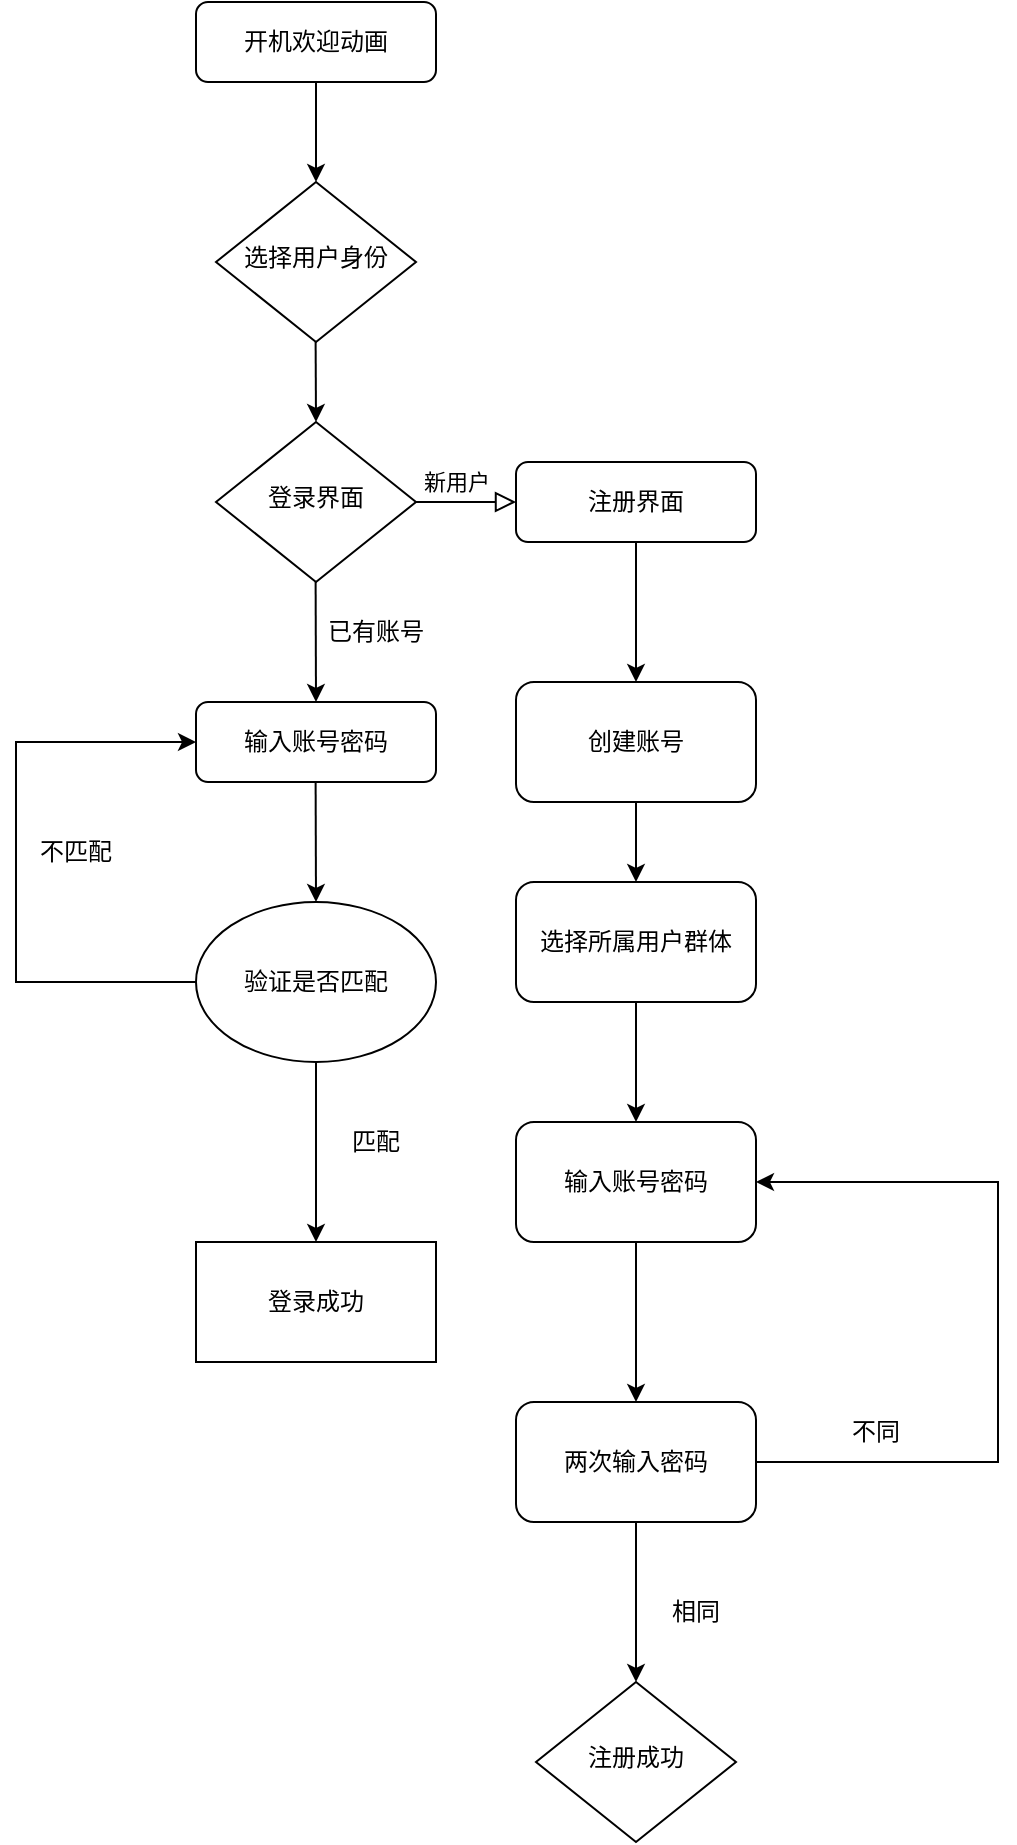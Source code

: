 <mxfile version="26.0.16">
  <diagram id="C5RBs43oDa-KdzZeNtuy" name="Page-1">
    <mxGraphModel dx="505" dy="296" grid="1" gridSize="10" guides="1" tooltips="1" connect="1" arrows="1" fold="1" page="1" pageScale="1" pageWidth="827" pageHeight="1169" math="0" shadow="0">
      <root>
        <mxCell id="WIyWlLk6GJQsqaUBKTNV-0" />
        <mxCell id="WIyWlLk6GJQsqaUBKTNV-1" parent="WIyWlLk6GJQsqaUBKTNV-0" />
        <mxCell id="WIyWlLk6GJQsqaUBKTNV-3" value="开机欢迎动画" style="rounded=1;whiteSpace=wrap;html=1;fontSize=12;glass=0;strokeWidth=1;shadow=0;" parent="WIyWlLk6GJQsqaUBKTNV-1" vertex="1">
          <mxGeometry x="160" y="80" width="120" height="40" as="geometry" />
        </mxCell>
        <mxCell id="WIyWlLk6GJQsqaUBKTNV-6" value="选择用户身份" style="rhombus;whiteSpace=wrap;html=1;shadow=0;fontFamily=Helvetica;fontSize=12;align=center;strokeWidth=1;spacing=6;spacingTop=-4;" parent="WIyWlLk6GJQsqaUBKTNV-1" vertex="1">
          <mxGeometry x="170" y="170" width="100" height="80" as="geometry" />
        </mxCell>
        <mxCell id="WIyWlLk6GJQsqaUBKTNV-9" value="新用户" style="edgeStyle=orthogonalEdgeStyle;rounded=0;html=1;jettySize=auto;orthogonalLoop=1;fontSize=11;endArrow=block;endFill=0;endSize=8;strokeWidth=1;shadow=0;labelBackgroundColor=none;" parent="WIyWlLk6GJQsqaUBKTNV-1" source="WIyWlLk6GJQsqaUBKTNV-10" target="WIyWlLk6GJQsqaUBKTNV-12" edge="1">
          <mxGeometry x="-0.2" y="10" relative="1" as="geometry">
            <mxPoint as="offset" />
          </mxGeometry>
        </mxCell>
        <mxCell id="WIyWlLk6GJQsqaUBKTNV-10" value="登录界面" style="rhombus;whiteSpace=wrap;html=1;shadow=0;fontFamily=Helvetica;fontSize=12;align=center;strokeWidth=1;spacing=6;spacingTop=-4;" parent="WIyWlLk6GJQsqaUBKTNV-1" vertex="1">
          <mxGeometry x="170" y="290" width="100" height="80" as="geometry" />
        </mxCell>
        <mxCell id="WIyWlLk6GJQsqaUBKTNV-11" value="输入账号密码" style="rounded=1;whiteSpace=wrap;html=1;fontSize=12;glass=0;strokeWidth=1;shadow=0;" parent="WIyWlLk6GJQsqaUBKTNV-1" vertex="1">
          <mxGeometry x="160" y="430" width="120" height="40" as="geometry" />
        </mxCell>
        <mxCell id="vXDjpHWLZ2wqyz-XLrXH-14" value="" style="edgeStyle=orthogonalEdgeStyle;rounded=0;orthogonalLoop=1;jettySize=auto;html=1;" parent="WIyWlLk6GJQsqaUBKTNV-1" source="WIyWlLk6GJQsqaUBKTNV-12" target="vXDjpHWLZ2wqyz-XLrXH-13" edge="1">
          <mxGeometry relative="1" as="geometry" />
        </mxCell>
        <mxCell id="WIyWlLk6GJQsqaUBKTNV-12" value="注册界面" style="rounded=1;whiteSpace=wrap;html=1;fontSize=12;glass=0;strokeWidth=1;shadow=0;" parent="WIyWlLk6GJQsqaUBKTNV-1" vertex="1">
          <mxGeometry x="320" y="310" width="120" height="40" as="geometry" />
        </mxCell>
        <mxCell id="vXDjpHWLZ2wqyz-XLrXH-2" value="" style="endArrow=classic;html=1;rounded=0;entryX=0.5;entryY=0;entryDx=0;entryDy=0;" parent="WIyWlLk6GJQsqaUBKTNV-1" target="WIyWlLk6GJQsqaUBKTNV-10" edge="1">
          <mxGeometry width="50" height="50" relative="1" as="geometry">
            <mxPoint x="219.81" y="250" as="sourcePoint" />
            <mxPoint x="219.81" y="320" as="targetPoint" />
            <Array as="points" />
          </mxGeometry>
        </mxCell>
        <mxCell id="vXDjpHWLZ2wqyz-XLrXH-3" value="" style="endArrow=classic;html=1;rounded=0;entryX=0.5;entryY=0;entryDx=0;entryDy=0;exitX=0.5;exitY=1;exitDx=0;exitDy=0;" parent="WIyWlLk6GJQsqaUBKTNV-1" source="WIyWlLk6GJQsqaUBKTNV-3" edge="1">
          <mxGeometry width="50" height="50" relative="1" as="geometry">
            <mxPoint x="219.81" y="130" as="sourcePoint" />
            <mxPoint x="220" y="170" as="targetPoint" />
            <Array as="points" />
          </mxGeometry>
        </mxCell>
        <mxCell id="vXDjpHWLZ2wqyz-XLrXH-4" value="" style="endArrow=classic;html=1;rounded=0;entryX=0.5;entryY=0;entryDx=0;entryDy=0;" parent="WIyWlLk6GJQsqaUBKTNV-1" target="WIyWlLk6GJQsqaUBKTNV-11" edge="1">
          <mxGeometry width="50" height="50" relative="1" as="geometry">
            <mxPoint x="219.81" y="370" as="sourcePoint" />
            <mxPoint x="220" y="410" as="targetPoint" />
            <Array as="points" />
          </mxGeometry>
        </mxCell>
        <mxCell id="vXDjpHWLZ2wqyz-XLrXH-5" value="已有账号" style="text;strokeColor=none;align=center;fillColor=none;html=1;verticalAlign=middle;whiteSpace=wrap;rounded=0;" parent="WIyWlLk6GJQsqaUBKTNV-1" vertex="1">
          <mxGeometry x="220" y="380" width="60" height="30" as="geometry" />
        </mxCell>
        <mxCell id="vXDjpHWLZ2wqyz-XLrXH-7" value="" style="endArrow=classic;html=1;rounded=0;entryX=0.5;entryY=0;entryDx=0;entryDy=0;" parent="WIyWlLk6GJQsqaUBKTNV-1" target="vXDjpHWLZ2wqyz-XLrXH-8" edge="1">
          <mxGeometry width="50" height="50" relative="1" as="geometry">
            <mxPoint x="219.81" y="470" as="sourcePoint" />
            <mxPoint x="220" y="510" as="targetPoint" />
            <Array as="points" />
          </mxGeometry>
        </mxCell>
        <mxCell id="vXDjpHWLZ2wqyz-XLrXH-10" value="" style="edgeStyle=orthogonalEdgeStyle;rounded=0;orthogonalLoop=1;jettySize=auto;html=1;" parent="WIyWlLk6GJQsqaUBKTNV-1" source="vXDjpHWLZ2wqyz-XLrXH-8" target="vXDjpHWLZ2wqyz-XLrXH-9" edge="1">
          <mxGeometry relative="1" as="geometry" />
        </mxCell>
        <mxCell id="XV2AS56UxhbIJz37Xyu0-1" value="" style="edgeStyle=orthogonalEdgeStyle;rounded=0;orthogonalLoop=1;jettySize=auto;html=1;entryX=0;entryY=0.5;entryDx=0;entryDy=0;" edge="1" parent="WIyWlLk6GJQsqaUBKTNV-1">
          <mxGeometry relative="1" as="geometry">
            <mxPoint x="160" y="570" as="sourcePoint" />
            <mxPoint x="160" y="450" as="targetPoint" />
            <Array as="points">
              <mxPoint x="70" y="570" />
              <mxPoint x="70" y="450" />
            </Array>
          </mxGeometry>
        </mxCell>
        <mxCell id="vXDjpHWLZ2wqyz-XLrXH-8" value="验证是否匹配" style="ellipse;whiteSpace=wrap;html=1;" parent="WIyWlLk6GJQsqaUBKTNV-1" vertex="1">
          <mxGeometry x="160" y="530" width="120" height="80" as="geometry" />
        </mxCell>
        <mxCell id="vXDjpHWLZ2wqyz-XLrXH-9" value="登录成功" style="whiteSpace=wrap;html=1;" parent="WIyWlLk6GJQsqaUBKTNV-1" vertex="1">
          <mxGeometry x="160" y="700" width="120" height="60" as="geometry" />
        </mxCell>
        <mxCell id="vXDjpHWLZ2wqyz-XLrXH-12" value="匹配" style="text;strokeColor=none;align=center;fillColor=none;html=1;verticalAlign=middle;whiteSpace=wrap;rounded=0;" parent="WIyWlLk6GJQsqaUBKTNV-1" vertex="1">
          <mxGeometry x="220" y="640" width="60" height="20" as="geometry" />
        </mxCell>
        <mxCell id="XV2AS56UxhbIJz37Xyu0-5" value="" style="edgeStyle=orthogonalEdgeStyle;rounded=0;orthogonalLoop=1;jettySize=auto;html=1;" edge="1" parent="WIyWlLk6GJQsqaUBKTNV-1" source="vXDjpHWLZ2wqyz-XLrXH-13" target="XV2AS56UxhbIJz37Xyu0-4">
          <mxGeometry relative="1" as="geometry" />
        </mxCell>
        <mxCell id="vXDjpHWLZ2wqyz-XLrXH-13" value="创建账号" style="whiteSpace=wrap;html=1;rounded=1;glass=0;strokeWidth=1;shadow=0;" parent="WIyWlLk6GJQsqaUBKTNV-1" vertex="1">
          <mxGeometry x="320" y="420" width="120" height="60" as="geometry" />
        </mxCell>
        <mxCell id="vXDjpHWLZ2wqyz-XLrXH-27" value="" style="edgeStyle=orthogonalEdgeStyle;rounded=0;orthogonalLoop=1;jettySize=auto;html=1;" parent="WIyWlLk6GJQsqaUBKTNV-1" source="vXDjpHWLZ2wqyz-XLrXH-17" target="vXDjpHWLZ2wqyz-XLrXH-26" edge="1">
          <mxGeometry relative="1" as="geometry" />
        </mxCell>
        <mxCell id="vXDjpHWLZ2wqyz-XLrXH-26" value="注册成功" style="rhombus;whiteSpace=wrap;html=1;shadow=0;fontFamily=Helvetica;fontSize=12;align=center;strokeWidth=1;spacing=6;spacingTop=-4;" parent="WIyWlLk6GJQsqaUBKTNV-1" vertex="1">
          <mxGeometry x="330" y="920" width="100" height="80" as="geometry" />
        </mxCell>
        <mxCell id="XV2AS56UxhbIJz37Xyu0-2" value="不匹配" style="text;strokeColor=none;align=center;fillColor=none;html=1;verticalAlign=middle;whiteSpace=wrap;rounded=0;" vertex="1" parent="WIyWlLk6GJQsqaUBKTNV-1">
          <mxGeometry x="70" y="490" width="60" height="30" as="geometry" />
        </mxCell>
        <mxCell id="XV2AS56UxhbIJz37Xyu0-10" value="" style="edgeStyle=orthogonalEdgeStyle;rounded=0;orthogonalLoop=1;jettySize=auto;html=1;" edge="1" parent="WIyWlLk6GJQsqaUBKTNV-1" source="XV2AS56UxhbIJz37Xyu0-4" target="XV2AS56UxhbIJz37Xyu0-9">
          <mxGeometry relative="1" as="geometry" />
        </mxCell>
        <mxCell id="XV2AS56UxhbIJz37Xyu0-4" value="选择所属用户群体" style="rounded=1;whiteSpace=wrap;html=1;" vertex="1" parent="WIyWlLk6GJQsqaUBKTNV-1">
          <mxGeometry x="320" y="520" width="120" height="60" as="geometry" />
        </mxCell>
        <mxCell id="XV2AS56UxhbIJz37Xyu0-14" value="" style="edgeStyle=orthogonalEdgeStyle;rounded=0;orthogonalLoop=1;jettySize=auto;html=1;exitX=0.995;exitY=0.446;exitDx=0;exitDy=0;exitPerimeter=0;" edge="1" parent="WIyWlLk6GJQsqaUBKTNV-1" source="vXDjpHWLZ2wqyz-XLrXH-17" target="XV2AS56UxhbIJz37Xyu0-9">
          <mxGeometry relative="1" as="geometry">
            <mxPoint x="472.4" y="808.4" as="sourcePoint" />
            <mxPoint x="470" y="660" as="targetPoint" />
            <Array as="points">
              <mxPoint x="439" y="810" />
              <mxPoint x="561" y="810" />
              <mxPoint x="561" y="670" />
            </Array>
          </mxGeometry>
        </mxCell>
        <mxCell id="vXDjpHWLZ2wqyz-XLrXH-17" value="两次输入密码" style="rounded=1;whiteSpace=wrap;html=1;glass=0;strokeWidth=1;shadow=0;" parent="WIyWlLk6GJQsqaUBKTNV-1" vertex="1">
          <mxGeometry x="320" y="780" width="120" height="60" as="geometry" />
        </mxCell>
        <mxCell id="XV2AS56UxhbIJz37Xyu0-12" value="" style="edgeStyle=orthogonalEdgeStyle;rounded=0;orthogonalLoop=1;jettySize=auto;html=1;" edge="1" parent="WIyWlLk6GJQsqaUBKTNV-1" source="XV2AS56UxhbIJz37Xyu0-9">
          <mxGeometry relative="1" as="geometry">
            <mxPoint x="380" y="780" as="targetPoint" />
          </mxGeometry>
        </mxCell>
        <mxCell id="XV2AS56UxhbIJz37Xyu0-9" value="输入账号密码" style="whiteSpace=wrap;html=1;rounded=1;" vertex="1" parent="WIyWlLk6GJQsqaUBKTNV-1">
          <mxGeometry x="320" y="640" width="120" height="60" as="geometry" />
        </mxCell>
        <mxCell id="XV2AS56UxhbIJz37Xyu0-15" value="相同" style="text;strokeColor=none;align=center;fillColor=none;html=1;verticalAlign=middle;whiteSpace=wrap;rounded=0;" vertex="1" parent="WIyWlLk6GJQsqaUBKTNV-1">
          <mxGeometry x="380" y="870" width="60" height="30" as="geometry" />
        </mxCell>
        <mxCell id="XV2AS56UxhbIJz37Xyu0-16" value="不同" style="text;strokeColor=none;align=center;fillColor=none;html=1;verticalAlign=middle;whiteSpace=wrap;rounded=0;" vertex="1" parent="WIyWlLk6GJQsqaUBKTNV-1">
          <mxGeometry x="470" y="780" width="60" height="30" as="geometry" />
        </mxCell>
      </root>
    </mxGraphModel>
  </diagram>
</mxfile>
